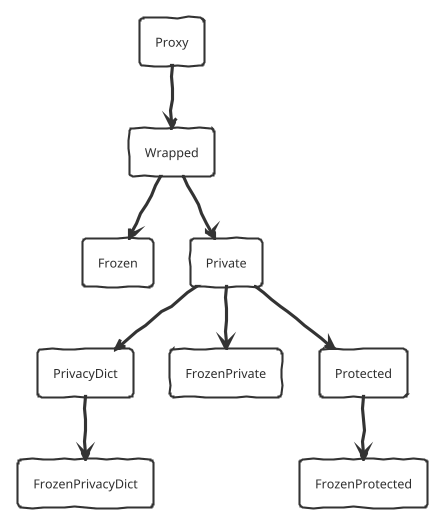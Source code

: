 
@startuml
' Create classdiagram.svg using command:
' java -jar plantuml.jar -tsvg classdiagram.puml
'!theme bluegray
!theme sketchy-outline
'!theme spacelab

skinparam linetype polyline
'skinparam linetype ortho
 
rectangle Proxy
rectangle Wrapped
rectangle Frozen
rectangle Private
rectangle PrivacyDict
rectangle FrozenPrivacyDict
rectangle FrozenPrivate
rectangle Protected
rectangle FrozenProtected

Proxy --> Wrapped
Wrapped --> Frozen
Wrapped --> Private

Private --> PrivacyDict
Private --> FrozenPrivate
Private --> Protected

PrivacyDict --> FrozenPrivacyDict
Protected --> FrozenProtected

@enduml
